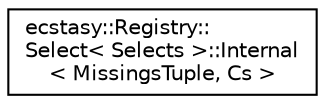 digraph "Graphical Class Hierarchy"
{
 // LATEX_PDF_SIZE
  edge [fontname="Helvetica",fontsize="10",labelfontname="Helvetica",labelfontsize="10"];
  node [fontname="Helvetica",fontsize="10",shape=record];
  rankdir="LR";
  Node0 [label="ecstasy::Registry::\lSelect\< Selects \>::Internal\l\< MissingsTuple, Cs \>",height=0.2,width=0.4,color="black", fillcolor="white", style="filled",URL="$structecstasy_1_1_registry_1_1_select_1_1_internal.html",tooltip="Internal structure allowing to add implicitly required queryables (from the selected types)."];
}
